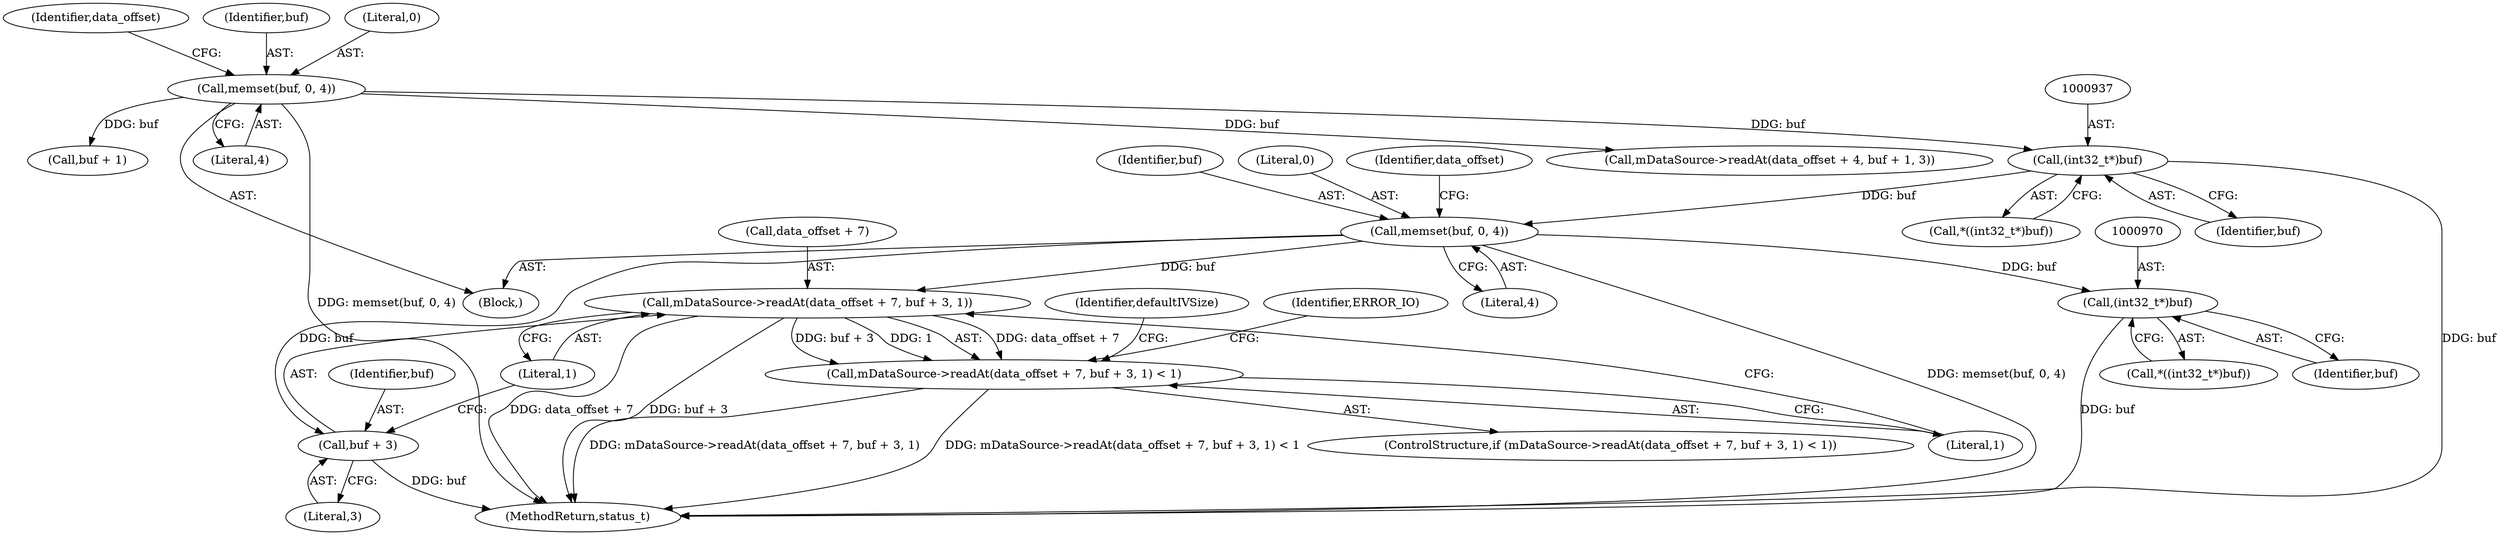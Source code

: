 digraph "0_Android_f81038006b4c59a5a148dcad887371206033c28f_2@API" {
"1000946" [label="(Call,memset(buf, 0, 4))"];
"1000936" [label="(Call,(int32_t*)buf)"];
"1000913" [label="(Call,memset(buf, 0, 4))"];
"1000952" [label="(Call,mDataSource->readAt(data_offset + 7, buf + 3, 1))"];
"1000951" [label="(Call,mDataSource->readAt(data_offset + 7, buf + 3, 1) < 1)"];
"1000956" [label="(Call,buf + 3)"];
"1000969" [label="(Call,(int32_t*)buf)"];
"1000969" [label="(Call,(int32_t*)buf)"];
"1000951" [label="(Call,mDataSource->readAt(data_offset + 7, buf + 3, 1) < 1)"];
"1000921" [label="(Identifier,data_offset)"];
"1000950" [label="(ControlStructure,if (mDataSource->readAt(data_offset + 7, buf + 3, 1) < 1))"];
"1003289" [label="(MethodReturn,status_t)"];
"1000919" [label="(Call,mDataSource->readAt(data_offset + 4, buf + 1, 3))"];
"1000923" [label="(Call,buf + 1)"];
"1000968" [label="(Call,*((int32_t*)buf))"];
"1000938" [label="(Identifier,buf)"];
"1000959" [label="(Literal,1)"];
"1000966" [label="(Identifier,defaultIVSize)"];
"1000914" [label="(Identifier,buf)"];
"1000963" [label="(Identifier,ERROR_IO)"];
"1000958" [label="(Literal,3)"];
"1000956" [label="(Call,buf + 3)"];
"1000949" [label="(Literal,4)"];
"1000948" [label="(Literal,0)"];
"1000960" [label="(Literal,1)"];
"1000954" [label="(Identifier,data_offset)"];
"1000936" [label="(Call,(int32_t*)buf)"];
"1000947" [label="(Identifier,buf)"];
"1000915" [label="(Literal,0)"];
"1000952" [label="(Call,mDataSource->readAt(data_offset + 7, buf + 3, 1))"];
"1000900" [label="(Block,)"];
"1000913" [label="(Call,memset(buf, 0, 4))"];
"1000946" [label="(Call,memset(buf, 0, 4))"];
"1000916" [label="(Literal,4)"];
"1000957" [label="(Identifier,buf)"];
"1000935" [label="(Call,*((int32_t*)buf))"];
"1000971" [label="(Identifier,buf)"];
"1000953" [label="(Call,data_offset + 7)"];
"1000946" -> "1000900"  [label="AST: "];
"1000946" -> "1000949"  [label="CFG: "];
"1000947" -> "1000946"  [label="AST: "];
"1000948" -> "1000946"  [label="AST: "];
"1000949" -> "1000946"  [label="AST: "];
"1000954" -> "1000946"  [label="CFG: "];
"1000946" -> "1003289"  [label="DDG: memset(buf, 0, 4)"];
"1000936" -> "1000946"  [label="DDG: buf"];
"1000946" -> "1000952"  [label="DDG: buf"];
"1000946" -> "1000956"  [label="DDG: buf"];
"1000946" -> "1000969"  [label="DDG: buf"];
"1000936" -> "1000935"  [label="AST: "];
"1000936" -> "1000938"  [label="CFG: "];
"1000937" -> "1000936"  [label="AST: "];
"1000938" -> "1000936"  [label="AST: "];
"1000935" -> "1000936"  [label="CFG: "];
"1000936" -> "1003289"  [label="DDG: buf"];
"1000913" -> "1000936"  [label="DDG: buf"];
"1000913" -> "1000900"  [label="AST: "];
"1000913" -> "1000916"  [label="CFG: "];
"1000914" -> "1000913"  [label="AST: "];
"1000915" -> "1000913"  [label="AST: "];
"1000916" -> "1000913"  [label="AST: "];
"1000921" -> "1000913"  [label="CFG: "];
"1000913" -> "1003289"  [label="DDG: memset(buf, 0, 4)"];
"1000913" -> "1000919"  [label="DDG: buf"];
"1000913" -> "1000923"  [label="DDG: buf"];
"1000952" -> "1000951"  [label="AST: "];
"1000952" -> "1000959"  [label="CFG: "];
"1000953" -> "1000952"  [label="AST: "];
"1000956" -> "1000952"  [label="AST: "];
"1000959" -> "1000952"  [label="AST: "];
"1000960" -> "1000952"  [label="CFG: "];
"1000952" -> "1003289"  [label="DDG: data_offset + 7"];
"1000952" -> "1003289"  [label="DDG: buf + 3"];
"1000952" -> "1000951"  [label="DDG: data_offset + 7"];
"1000952" -> "1000951"  [label="DDG: buf + 3"];
"1000952" -> "1000951"  [label="DDG: 1"];
"1000951" -> "1000950"  [label="AST: "];
"1000951" -> "1000960"  [label="CFG: "];
"1000960" -> "1000951"  [label="AST: "];
"1000963" -> "1000951"  [label="CFG: "];
"1000966" -> "1000951"  [label="CFG: "];
"1000951" -> "1003289"  [label="DDG: mDataSource->readAt(data_offset + 7, buf + 3, 1)"];
"1000951" -> "1003289"  [label="DDG: mDataSource->readAt(data_offset + 7, buf + 3, 1) < 1"];
"1000956" -> "1000958"  [label="CFG: "];
"1000957" -> "1000956"  [label="AST: "];
"1000958" -> "1000956"  [label="AST: "];
"1000959" -> "1000956"  [label="CFG: "];
"1000956" -> "1003289"  [label="DDG: buf"];
"1000969" -> "1000968"  [label="AST: "];
"1000969" -> "1000971"  [label="CFG: "];
"1000970" -> "1000969"  [label="AST: "];
"1000971" -> "1000969"  [label="AST: "];
"1000968" -> "1000969"  [label="CFG: "];
"1000969" -> "1003289"  [label="DDG: buf"];
}
